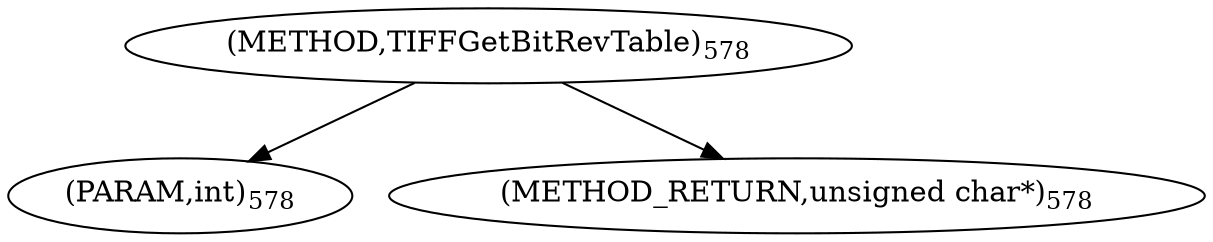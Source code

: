 digraph "TIFFGetBitRevTable" {  
"9260" [label = <(METHOD,TIFFGetBitRevTable)<SUB>578</SUB>> ]
"9261" [label = <(PARAM,int)<SUB>578</SUB>> ]
"9262" [label = <(METHOD_RETURN,unsigned char*)<SUB>578</SUB>> ]
  "9260" -> "9261" 
  "9260" -> "9262" 
}
